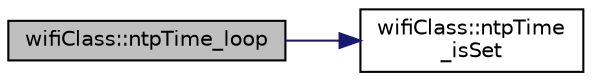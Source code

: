 digraph "wifiClass::ntpTime_loop"
{
 // LATEX_PDF_SIZE
  edge [fontname="Helvetica",fontsize="10",labelfontname="Helvetica",labelfontsize="10"];
  node [fontname="Helvetica",fontsize="10",shape=record];
  rankdir="LR";
  Node1 [label="wifiClass::ntpTime_loop",height=0.2,width=0.4,color="black", fillcolor="grey75", style="filled", fontcolor="black",tooltip=" "];
  Node1 -> Node2 [color="midnightblue",fontsize="10",style="solid",fontname="Helvetica"];
  Node2 [label="wifiClass::ntpTime\l_isSet",height=0.2,width=0.4,color="black", fillcolor="white", style="filled",URL="$classwifi_class.html#a476103167219294be4a4936d414a5ddf",tooltip=" "];
}
